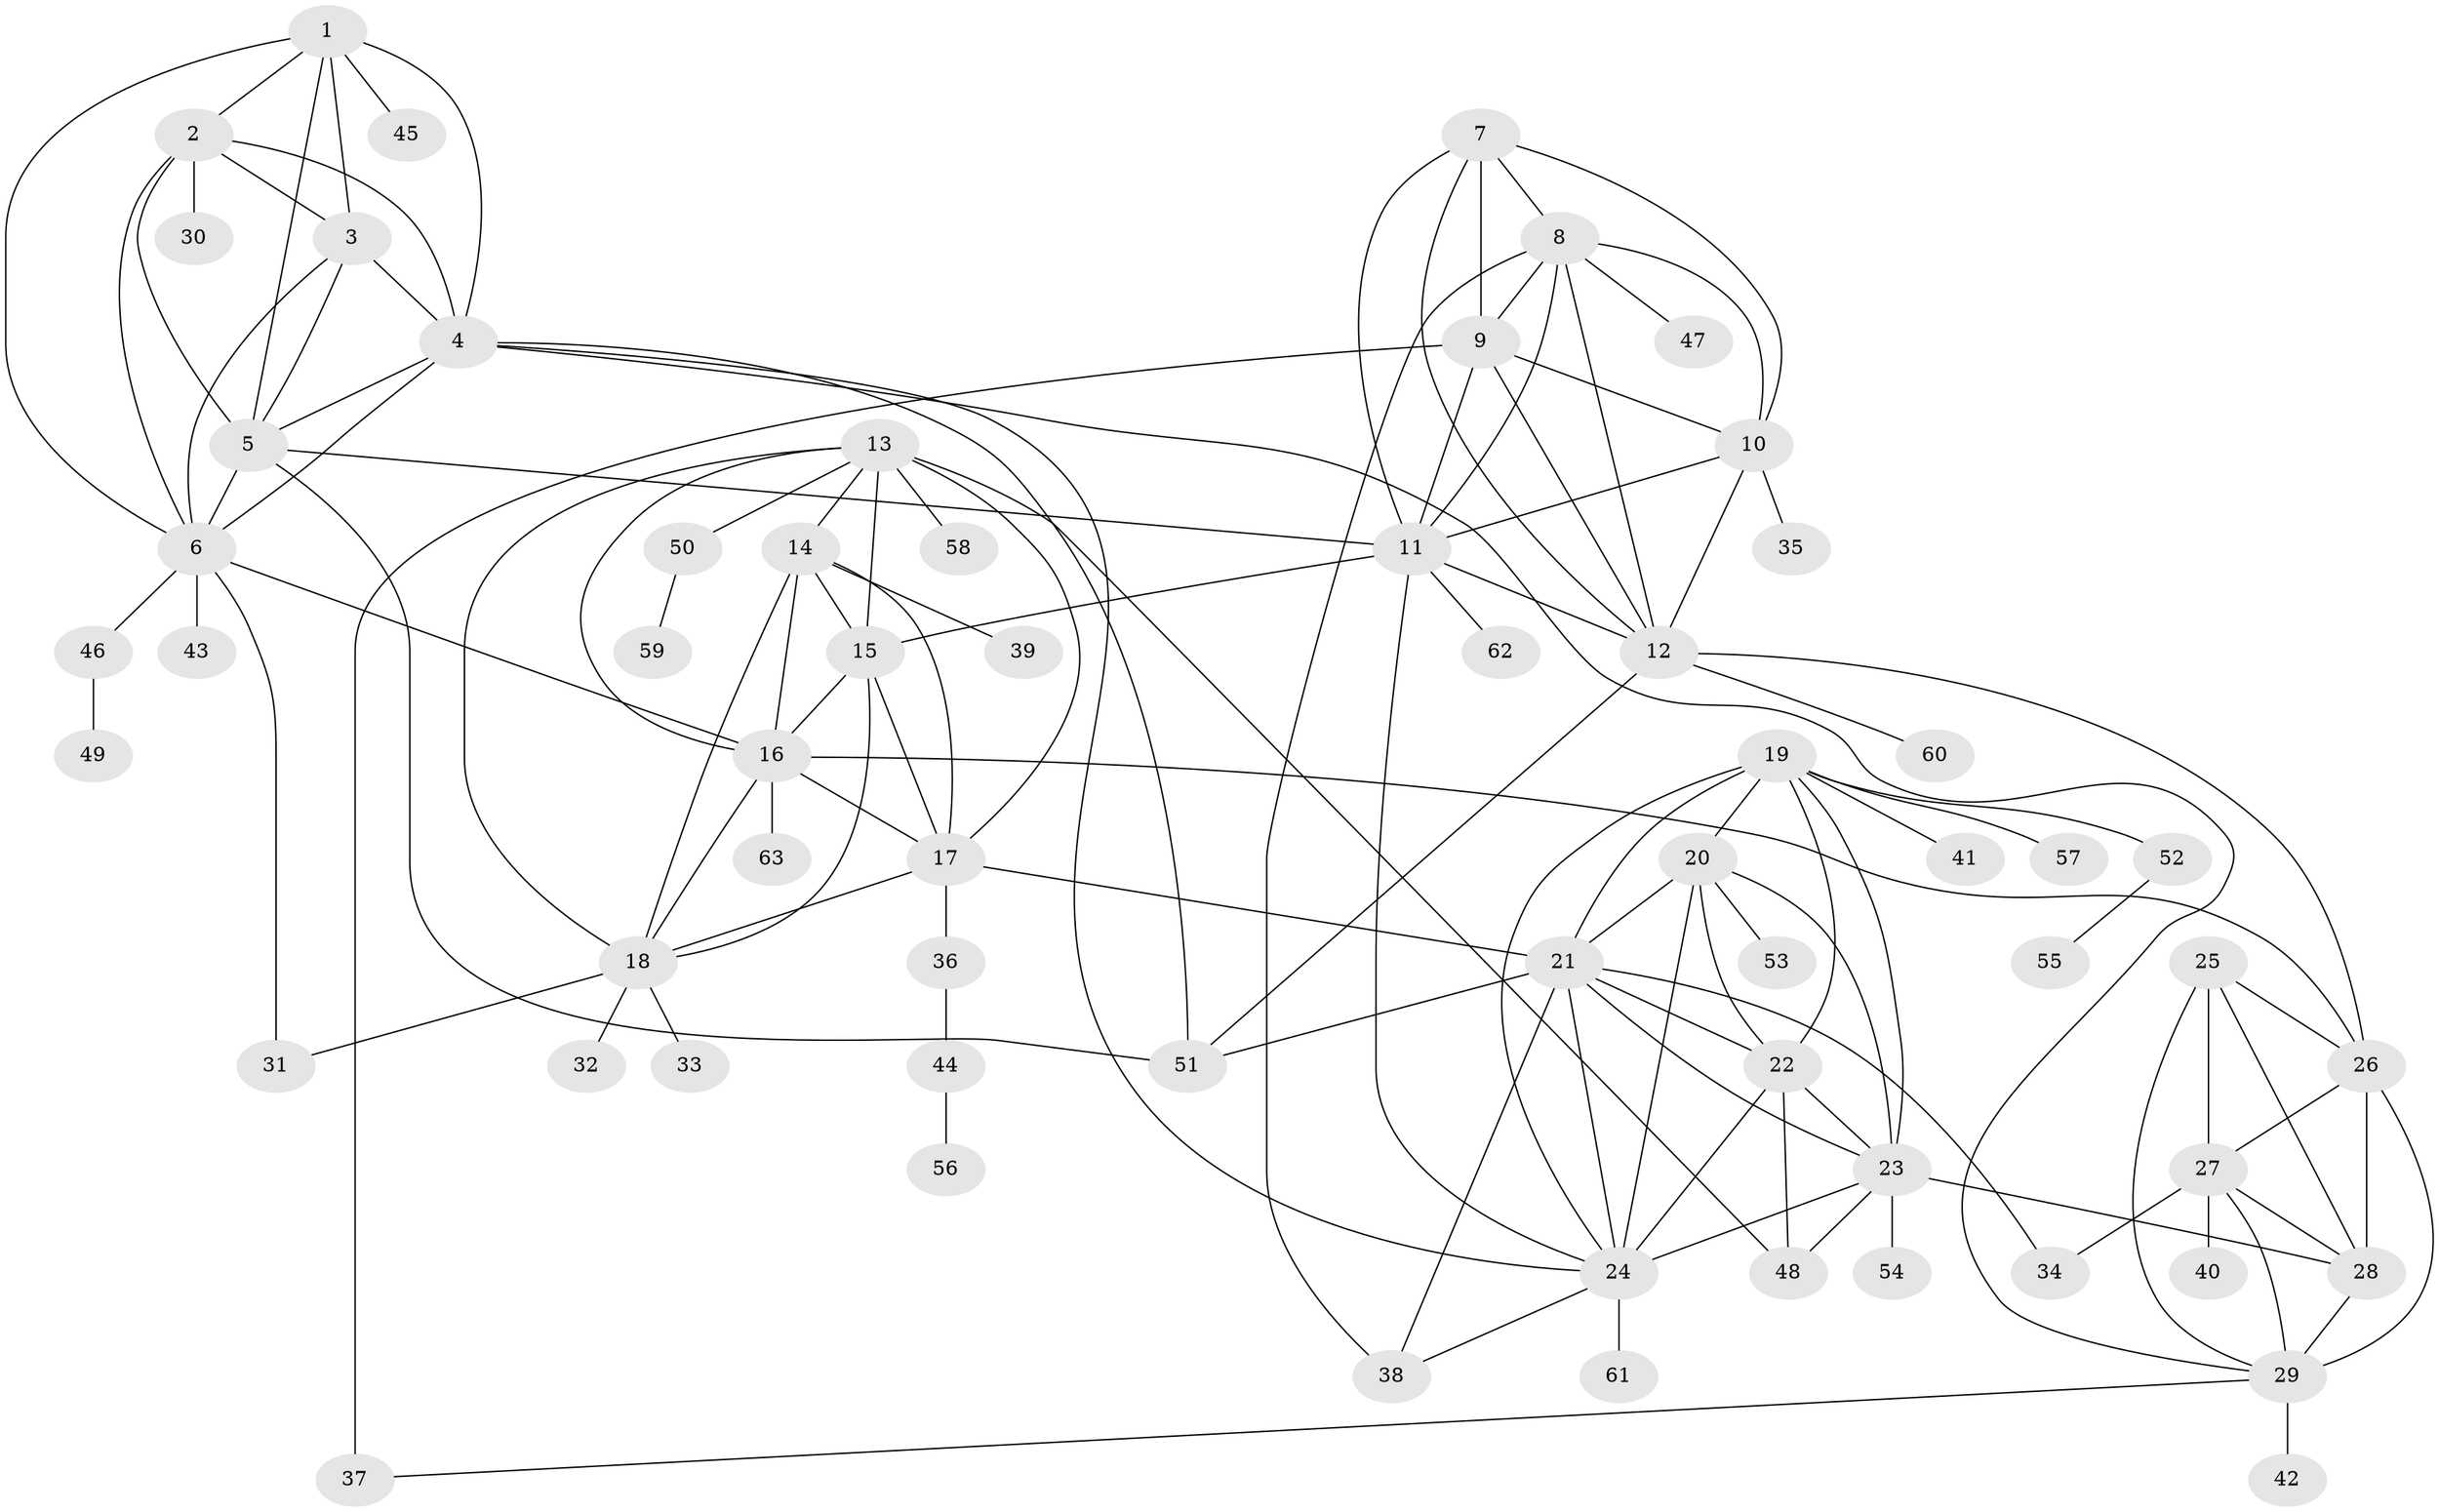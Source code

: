 // original degree distribution, {8: 0.04878048780487805, 6: 0.04065040650406504, 9: 0.04878048780487805, 12: 0.016260162601626018, 7: 0.032520325203252036, 10: 0.04878048780487805, 11: 0.008130081300813009, 1: 0.5691056910569106, 2: 0.14634146341463414, 3: 0.04065040650406504}
// Generated by graph-tools (version 1.1) at 2025/37/03/09/25 02:37:33]
// undirected, 63 vertices, 124 edges
graph export_dot {
graph [start="1"]
  node [color=gray90,style=filled];
  1;
  2;
  3;
  4;
  5;
  6;
  7;
  8;
  9;
  10;
  11;
  12;
  13;
  14;
  15;
  16;
  17;
  18;
  19;
  20;
  21;
  22;
  23;
  24;
  25;
  26;
  27;
  28;
  29;
  30;
  31;
  32;
  33;
  34;
  35;
  36;
  37;
  38;
  39;
  40;
  41;
  42;
  43;
  44;
  45;
  46;
  47;
  48;
  49;
  50;
  51;
  52;
  53;
  54;
  55;
  56;
  57;
  58;
  59;
  60;
  61;
  62;
  63;
  1 -- 2 [weight=1.0];
  1 -- 3 [weight=1.0];
  1 -- 4 [weight=1.0];
  1 -- 5 [weight=1.0];
  1 -- 6 [weight=1.0];
  1 -- 45 [weight=2.0];
  2 -- 3 [weight=1.0];
  2 -- 4 [weight=1.0];
  2 -- 5 [weight=1.0];
  2 -- 6 [weight=1.0];
  2 -- 30 [weight=2.0];
  3 -- 4 [weight=1.0];
  3 -- 5 [weight=1.0];
  3 -- 6 [weight=1.0];
  4 -- 5 [weight=1.0];
  4 -- 6 [weight=1.0];
  4 -- 24 [weight=1.0];
  4 -- 29 [weight=1.0];
  4 -- 51 [weight=1.0];
  5 -- 6 [weight=1.0];
  5 -- 11 [weight=1.0];
  5 -- 51 [weight=1.0];
  6 -- 16 [weight=1.0];
  6 -- 31 [weight=1.0];
  6 -- 43 [weight=3.0];
  6 -- 46 [weight=1.0];
  7 -- 8 [weight=1.0];
  7 -- 9 [weight=1.0];
  7 -- 10 [weight=1.0];
  7 -- 11 [weight=1.0];
  7 -- 12 [weight=1.0];
  8 -- 9 [weight=1.0];
  8 -- 10 [weight=1.0];
  8 -- 11 [weight=1.0];
  8 -- 12 [weight=1.0];
  8 -- 38 [weight=2.0];
  8 -- 47 [weight=1.0];
  9 -- 10 [weight=1.0];
  9 -- 11 [weight=1.0];
  9 -- 12 [weight=1.0];
  9 -- 37 [weight=2.0];
  10 -- 11 [weight=1.0];
  10 -- 12 [weight=1.0];
  10 -- 35 [weight=1.0];
  11 -- 12 [weight=1.0];
  11 -- 15 [weight=1.0];
  11 -- 24 [weight=1.0];
  11 -- 62 [weight=1.0];
  12 -- 26 [weight=1.0];
  12 -- 51 [weight=1.0];
  12 -- 60 [weight=1.0];
  13 -- 14 [weight=1.0];
  13 -- 15 [weight=1.0];
  13 -- 16 [weight=1.0];
  13 -- 17 [weight=1.0];
  13 -- 18 [weight=1.0];
  13 -- 48 [weight=1.0];
  13 -- 50 [weight=1.0];
  13 -- 58 [weight=2.0];
  14 -- 15 [weight=1.0];
  14 -- 16 [weight=1.0];
  14 -- 17 [weight=1.0];
  14 -- 18 [weight=1.0];
  14 -- 39 [weight=2.0];
  15 -- 16 [weight=1.0];
  15 -- 17 [weight=1.0];
  15 -- 18 [weight=1.0];
  16 -- 17 [weight=1.0];
  16 -- 18 [weight=1.0];
  16 -- 26 [weight=1.0];
  16 -- 63 [weight=2.0];
  17 -- 18 [weight=1.0];
  17 -- 21 [weight=1.0];
  17 -- 36 [weight=3.0];
  18 -- 31 [weight=2.0];
  18 -- 32 [weight=1.0];
  18 -- 33 [weight=1.0];
  19 -- 20 [weight=1.0];
  19 -- 21 [weight=1.0];
  19 -- 22 [weight=1.0];
  19 -- 23 [weight=1.0];
  19 -- 24 [weight=1.0];
  19 -- 41 [weight=1.0];
  19 -- 52 [weight=1.0];
  19 -- 57 [weight=1.0];
  20 -- 21 [weight=1.0];
  20 -- 22 [weight=1.0];
  20 -- 23 [weight=1.0];
  20 -- 24 [weight=1.0];
  20 -- 53 [weight=2.0];
  21 -- 22 [weight=1.0];
  21 -- 23 [weight=1.0];
  21 -- 24 [weight=1.0];
  21 -- 34 [weight=1.0];
  21 -- 38 [weight=1.0];
  21 -- 51 [weight=3.0];
  22 -- 23 [weight=1.0];
  22 -- 24 [weight=1.0];
  22 -- 48 [weight=1.0];
  23 -- 24 [weight=1.0];
  23 -- 28 [weight=1.0];
  23 -- 48 [weight=1.0];
  23 -- 54 [weight=2.0];
  24 -- 38 [weight=1.0];
  24 -- 61 [weight=2.0];
  25 -- 26 [weight=2.0];
  25 -- 27 [weight=1.0];
  25 -- 28 [weight=1.0];
  25 -- 29 [weight=1.0];
  26 -- 27 [weight=2.0];
  26 -- 28 [weight=2.0];
  26 -- 29 [weight=2.0];
  27 -- 28 [weight=1.0];
  27 -- 29 [weight=1.0];
  27 -- 34 [weight=2.0];
  27 -- 40 [weight=1.0];
  28 -- 29 [weight=1.0];
  29 -- 37 [weight=1.0];
  29 -- 42 [weight=1.0];
  36 -- 44 [weight=1.0];
  44 -- 56 [weight=1.0];
  46 -- 49 [weight=1.0];
  50 -- 59 [weight=1.0];
  52 -- 55 [weight=1.0];
}
